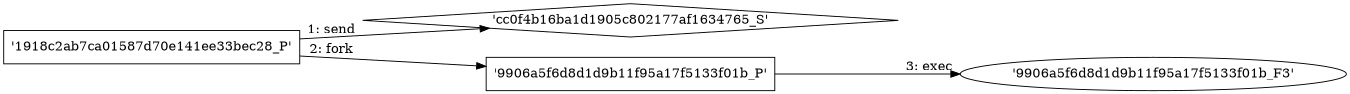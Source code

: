 digraph "D:\Learning\Paper\apt\基于CTI的攻击预警\Dataset\攻击图\ASGfromALLCTI\App Developers Behaving Badly.dot" {
rankdir="LR"
size="9"
fixedsize="false"
splines="true"
nodesep=0.3
ranksep=0
fontsize=10
overlap="scalexy"
engine= "neato"
	"'cc0f4b16ba1d1905c802177af1634765_S'" [node_type=Socket shape=diamond]
	"'1918c2ab7ca01587d70e141ee33bec28_P'" [node_type=Process shape=box]
	"'1918c2ab7ca01587d70e141ee33bec28_P'" -> "'cc0f4b16ba1d1905c802177af1634765_S'" [label="1: send"]
	"'1918c2ab7ca01587d70e141ee33bec28_P'" [node_type=Process shape=box]
	"'9906a5f6d8d1d9b11f95a17f5133f01b_P'" [node_type=Process shape=box]
	"'1918c2ab7ca01587d70e141ee33bec28_P'" -> "'9906a5f6d8d1d9b11f95a17f5133f01b_P'" [label="2: fork"]
	"'9906a5f6d8d1d9b11f95a17f5133f01b_P'" [node_type=Process shape=box]
	"'9906a5f6d8d1d9b11f95a17f5133f01b_F3'" [node_type=File shape=ellipse]
	"'9906a5f6d8d1d9b11f95a17f5133f01b_P'" -> "'9906a5f6d8d1d9b11f95a17f5133f01b_F3'" [label="3: exec"]
}
